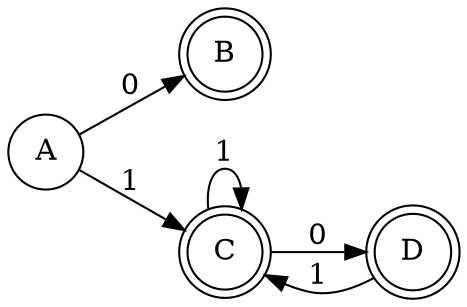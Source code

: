 digraph DFA {
    rankdir=LR;
    node [shape = circle];
    A [shape=circle];
    B [shape=doublecircle];
    C [shape=doublecircle];
    D [shape=doublecircle];
    A -> B [label="0"];
    A -> C [label="1"];
    C -> D [label="0"];
    C -> C [label="1"];
    D -> C [label="1"];
}